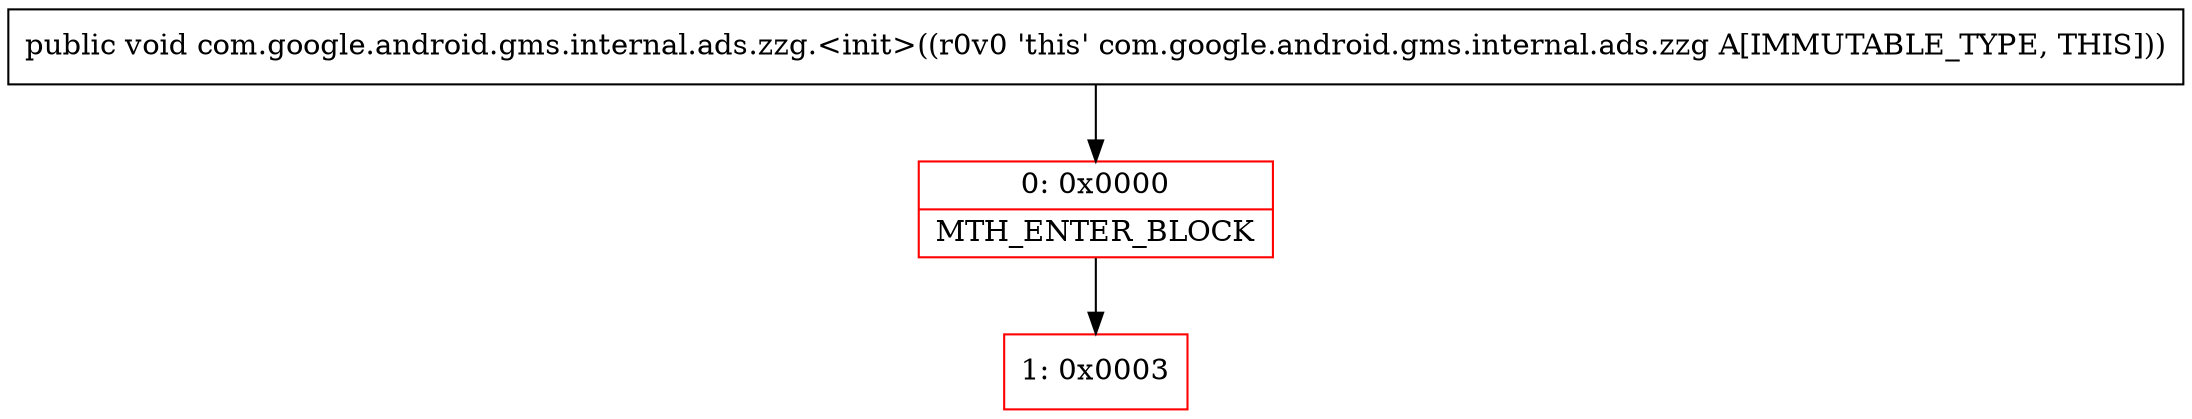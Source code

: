 digraph "CFG forcom.google.android.gms.internal.ads.zzg.\<init\>()V" {
subgraph cluster_Region_174328653 {
label = "R(0)";
node [shape=record,color=blue];
}
Node_0 [shape=record,color=red,label="{0\:\ 0x0000|MTH_ENTER_BLOCK\l}"];
Node_1 [shape=record,color=red,label="{1\:\ 0x0003}"];
MethodNode[shape=record,label="{public void com.google.android.gms.internal.ads.zzg.\<init\>((r0v0 'this' com.google.android.gms.internal.ads.zzg A[IMMUTABLE_TYPE, THIS])) }"];
MethodNode -> Node_0;
Node_0 -> Node_1;
}

